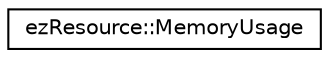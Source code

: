 digraph "Graphical Class Hierarchy"
{
 // LATEX_PDF_SIZE
  edge [fontname="Helvetica",fontsize="10",labelfontname="Helvetica",labelfontsize="10"];
  node [fontname="Helvetica",fontsize="10",shape=record];
  rankdir="LR";
  Node0 [label="ezResource::MemoryUsage",height=0.2,width=0.4,color="black", fillcolor="white", style="filled",URL="$d0/d12/structez_resource_1_1_memory_usage.htm",tooltip=" "];
}
